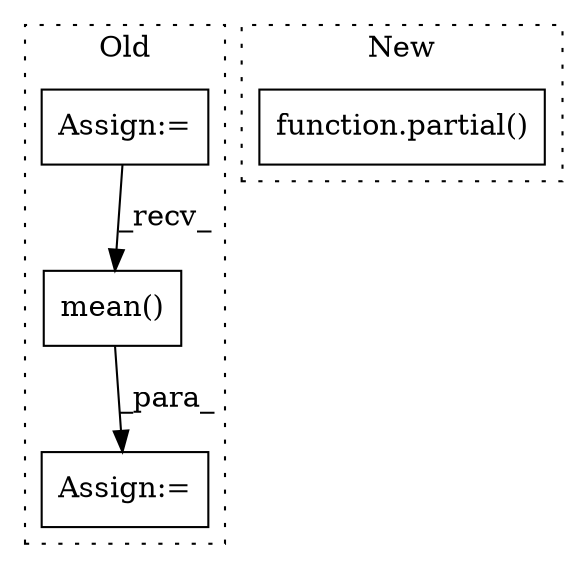 digraph G {
subgraph cluster0 {
1 [label="mean()" a="75" s="4339" l="63" shape="box"];
3 [label="Assign:=" a="68" s="4229" l="3" shape="box"];
4 [label="Assign:=" a="68" s="4423" l="3" shape="box"];
label = "Old";
style="dotted";
}
subgraph cluster1 {
2 [label="function.partial()" a="75" s="4324,4348" l="8,29" shape="box"];
label = "New";
style="dotted";
}
1 -> 4 [label="_para_"];
3 -> 1 [label="_recv_"];
}